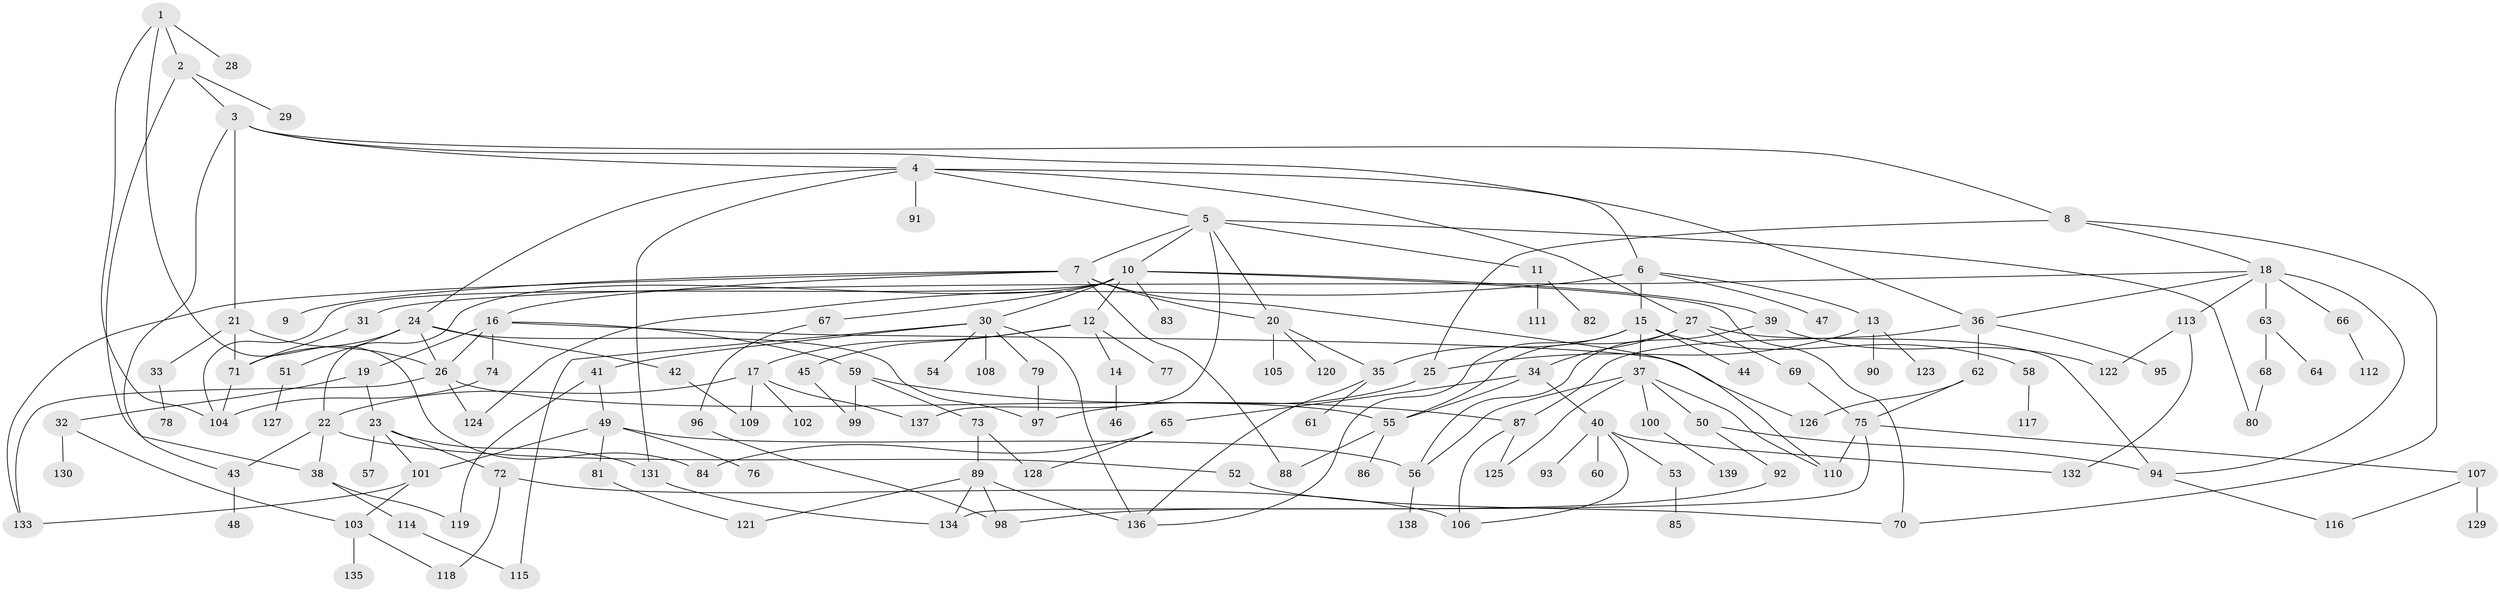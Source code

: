 // coarse degree distribution, {2: 0.22857142857142856, 3: 0.11428571428571428, 8: 0.02857142857142857, 6: 0.08571428571428572, 7: 0.1, 4: 0.15714285714285714, 1: 0.18571428571428572, 5: 0.08571428571428572, 10: 0.014285714285714285}
// Generated by graph-tools (version 1.1) at 2025/48/03/04/25 22:48:48]
// undirected, 139 vertices, 197 edges
graph export_dot {
  node [color=gray90,style=filled];
  1;
  2;
  3;
  4;
  5;
  6;
  7;
  8;
  9;
  10;
  11;
  12;
  13;
  14;
  15;
  16;
  17;
  18;
  19;
  20;
  21;
  22;
  23;
  24;
  25;
  26;
  27;
  28;
  29;
  30;
  31;
  32;
  33;
  34;
  35;
  36;
  37;
  38;
  39;
  40;
  41;
  42;
  43;
  44;
  45;
  46;
  47;
  48;
  49;
  50;
  51;
  52;
  53;
  54;
  55;
  56;
  57;
  58;
  59;
  60;
  61;
  62;
  63;
  64;
  65;
  66;
  67;
  68;
  69;
  70;
  71;
  72;
  73;
  74;
  75;
  76;
  77;
  78;
  79;
  80;
  81;
  82;
  83;
  84;
  85;
  86;
  87;
  88;
  89;
  90;
  91;
  92;
  93;
  94;
  95;
  96;
  97;
  98;
  99;
  100;
  101;
  102;
  103;
  104;
  105;
  106;
  107;
  108;
  109;
  110;
  111;
  112;
  113;
  114;
  115;
  116;
  117;
  118;
  119;
  120;
  121;
  122;
  123;
  124;
  125;
  126;
  127;
  128;
  129;
  130;
  131;
  132;
  133;
  134;
  135;
  136;
  137;
  138;
  139;
  1 -- 2;
  1 -- 28;
  1 -- 84;
  1 -- 104;
  2 -- 3;
  2 -- 29;
  2 -- 38;
  3 -- 4;
  3 -- 8;
  3 -- 21;
  3 -- 36;
  3 -- 43;
  4 -- 5;
  4 -- 6;
  4 -- 24;
  4 -- 27;
  4 -- 91;
  4 -- 131;
  5 -- 7;
  5 -- 10;
  5 -- 11;
  5 -- 137;
  5 -- 20;
  5 -- 80;
  6 -- 13;
  6 -- 15;
  6 -- 47;
  6 -- 124;
  7 -- 9;
  7 -- 16;
  7 -- 20;
  7 -- 110;
  7 -- 133;
  7 -- 88;
  8 -- 18;
  8 -- 25;
  8 -- 70;
  10 -- 12;
  10 -- 22;
  10 -- 30;
  10 -- 39;
  10 -- 67;
  10 -- 83;
  10 -- 104;
  10 -- 70;
  11 -- 82;
  11 -- 111;
  12 -- 14;
  12 -- 17;
  12 -- 45;
  12 -- 77;
  13 -- 90;
  13 -- 123;
  13 -- 25;
  14 -- 46;
  15 -- 35;
  15 -- 37;
  15 -- 44;
  15 -- 58;
  15 -- 136;
  16 -- 19;
  16 -- 59;
  16 -- 74;
  16 -- 126;
  16 -- 26;
  17 -- 102;
  17 -- 137;
  17 -- 109;
  17 -- 22;
  18 -- 31;
  18 -- 63;
  18 -- 66;
  18 -- 113;
  18 -- 36;
  18 -- 94;
  19 -- 23;
  19 -- 32;
  20 -- 105;
  20 -- 120;
  20 -- 35;
  21 -- 33;
  21 -- 26;
  21 -- 71;
  22 -- 38;
  22 -- 43;
  22 -- 52;
  23 -- 57;
  23 -- 72;
  23 -- 101;
  23 -- 131;
  24 -- 26;
  24 -- 42;
  24 -- 51;
  24 -- 71;
  24 -- 97;
  25 -- 97;
  26 -- 124;
  26 -- 133;
  26 -- 55;
  27 -- 34;
  27 -- 55;
  27 -- 69;
  27 -- 94;
  30 -- 41;
  30 -- 54;
  30 -- 79;
  30 -- 108;
  30 -- 115;
  30 -- 136;
  31 -- 71;
  32 -- 130;
  32 -- 103;
  33 -- 78;
  34 -- 40;
  34 -- 65;
  34 -- 55;
  35 -- 61;
  35 -- 136;
  36 -- 62;
  36 -- 87;
  36 -- 95;
  37 -- 50;
  37 -- 56;
  37 -- 100;
  37 -- 125;
  37 -- 110;
  38 -- 114;
  38 -- 119;
  39 -- 122;
  39 -- 56;
  40 -- 53;
  40 -- 60;
  40 -- 93;
  40 -- 132;
  40 -- 106;
  41 -- 49;
  41 -- 119;
  42 -- 109;
  43 -- 48;
  45 -- 99;
  49 -- 76;
  49 -- 81;
  49 -- 101;
  49 -- 56;
  50 -- 92;
  50 -- 94;
  51 -- 127;
  52 -- 70;
  53 -- 85;
  55 -- 86;
  55 -- 88;
  56 -- 138;
  58 -- 117;
  59 -- 73;
  59 -- 99;
  59 -- 87;
  62 -- 75;
  62 -- 126;
  63 -- 64;
  63 -- 68;
  65 -- 128;
  65 -- 84;
  66 -- 112;
  67 -- 96;
  68 -- 80;
  69 -- 75;
  71 -- 104;
  72 -- 106;
  72 -- 118;
  73 -- 89;
  73 -- 128;
  74 -- 104;
  75 -- 107;
  75 -- 134;
  75 -- 110;
  79 -- 97;
  81 -- 121;
  87 -- 106;
  87 -- 125;
  89 -- 121;
  89 -- 136;
  89 -- 98;
  89 -- 134;
  92 -- 98;
  94 -- 116;
  96 -- 98;
  100 -- 139;
  101 -- 103;
  101 -- 133;
  103 -- 118;
  103 -- 135;
  107 -- 116;
  107 -- 129;
  113 -- 132;
  113 -- 122;
  114 -- 115;
  131 -- 134;
}
